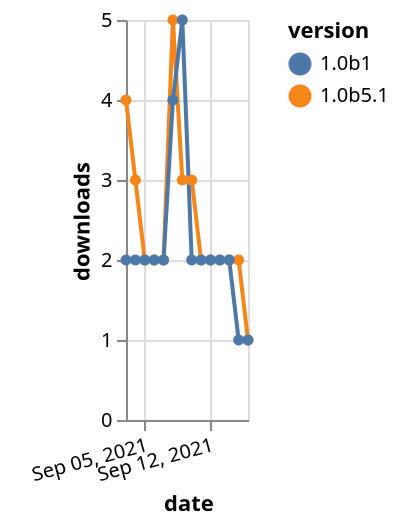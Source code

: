 {"$schema": "https://vega.github.io/schema/vega-lite/v5.json", "description": "A simple bar chart with embedded data.", "data": {"values": [{"date": "2021-09-03", "total": 3548, "delta": 4, "version": "1.0b5.1"}, {"date": "2021-09-04", "total": 3551, "delta": 3, "version": "1.0b5.1"}, {"date": "2021-09-05", "total": 3553, "delta": 2, "version": "1.0b5.1"}, {"date": "2021-09-06", "total": 3555, "delta": 2, "version": "1.0b5.1"}, {"date": "2021-09-07", "total": 3557, "delta": 2, "version": "1.0b5.1"}, {"date": "2021-09-08", "total": 3562, "delta": 5, "version": "1.0b5.1"}, {"date": "2021-09-09", "total": 3565, "delta": 3, "version": "1.0b5.1"}, {"date": "2021-09-10", "total": 3568, "delta": 3, "version": "1.0b5.1"}, {"date": "2021-09-11", "total": 3570, "delta": 2, "version": "1.0b5.1"}, {"date": "2021-09-12", "total": 3572, "delta": 2, "version": "1.0b5.1"}, {"date": "2021-09-13", "total": 3574, "delta": 2, "version": "1.0b5.1"}, {"date": "2021-09-14", "total": 3576, "delta": 2, "version": "1.0b5.1"}, {"date": "2021-09-15", "total": 3578, "delta": 2, "version": "1.0b5.1"}, {"date": "2021-09-16", "total": 3579, "delta": 1, "version": "1.0b5.1"}, {"date": "2021-09-03", "total": 4027, "delta": 2, "version": "1.0b1"}, {"date": "2021-09-04", "total": 4029, "delta": 2, "version": "1.0b1"}, {"date": "2021-09-05", "total": 4031, "delta": 2, "version": "1.0b1"}, {"date": "2021-09-06", "total": 4033, "delta": 2, "version": "1.0b1"}, {"date": "2021-09-07", "total": 4035, "delta": 2, "version": "1.0b1"}, {"date": "2021-09-08", "total": 4039, "delta": 4, "version": "1.0b1"}, {"date": "2021-09-09", "total": 4044, "delta": 5, "version": "1.0b1"}, {"date": "2021-09-10", "total": 4046, "delta": 2, "version": "1.0b1"}, {"date": "2021-09-11", "total": 4048, "delta": 2, "version": "1.0b1"}, {"date": "2021-09-12", "total": 4050, "delta": 2, "version": "1.0b1"}, {"date": "2021-09-13", "total": 4052, "delta": 2, "version": "1.0b1"}, {"date": "2021-09-14", "total": 4054, "delta": 2, "version": "1.0b1"}, {"date": "2021-09-15", "total": 4055, "delta": 1, "version": "1.0b1"}, {"date": "2021-09-16", "total": 4056, "delta": 1, "version": "1.0b1"}]}, "width": "container", "mark": {"type": "line", "point": {"filled": true}}, "encoding": {"x": {"field": "date", "type": "temporal", "timeUnit": "yearmonthdate", "title": "date", "axis": {"labelAngle": -15}}, "y": {"field": "delta", "type": "quantitative", "title": "downloads"}, "color": {"field": "version", "type": "nominal"}, "tooltip": {"field": "delta"}}}